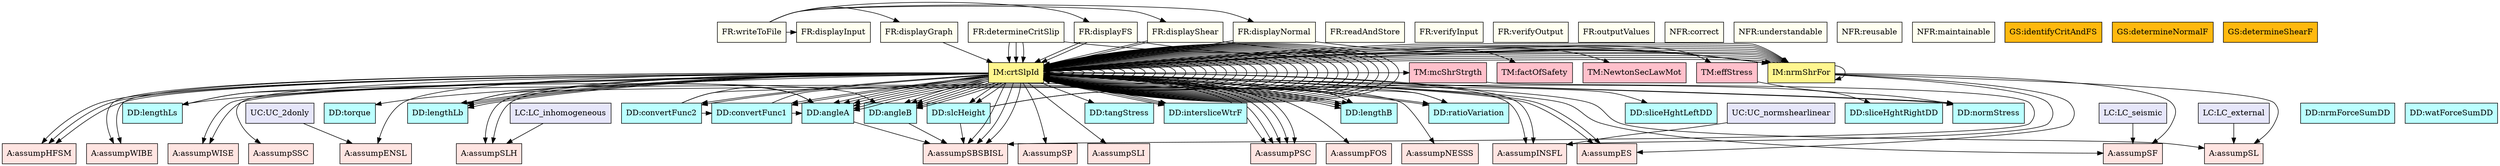 digraph allvsall {
	alpha_i -> assumpSBSBISL;
	beta_i -> assumpSBSBISL;
	l_bi -> alpha_i;
	l_bi -> b_i;
	l_si -> beta_i;
	l_si -> b_i;
	h_i -> assumpSBSBISL;
	h_i -> hR;
	h_i -> hL;
	Phi -> alpha_i;
	Phi -> f_i;
	Psi -> alpha_i;
	Psi -> f_i;
	Psi -> Phi;
	theory:equilibriumCS -> assumpENSL;
	mcShrSrgth -> assumpSBSBISL;
	effectiveStressTM -> sigma;
	theory:normForcEq -> alpha_i;
	theory:normForcEq -> beta_i;
	theory:normForcEq -> theory:equilibriumCS;
	theory:normForcEq -> theory:sliceWght;
	theory:normForcEq -> theory:srfWtrF;
	theory:bsShrFEq -> alpha_i;
	theory:bsShrFEq -> beta_i;
	theory:bsShrFEq -> theory:equilibriumCS;
	theory:bsShrFEq -> theory:sliceWght;
	theory:bsShrFEq -> theory:srfWtrF;
	theory:resShr -> assumpSLH;
	theory:resShr -> assumpSP;
	theory:resShr -> assumpSLI;
	theory:resShr -> assumpPSC;
	theory:resShr -> l_bi;
	theory:resShr -> sigma;
	theory:resShr -> tau;
	theory:resShr -> mcShrSrgth;
	theory:mobShr -> assumpFOS;
	theory:mobShr -> l_bi;
	theory:mobShr -> factOfSafetyTM;
	theory:mobShr -> theory:resShr;
	theory:effNormF -> assumpPSC;
	theory:effNormF -> sigma;
	theory:effNormF -> effectiveStressTM;
	theory:effNormF -> theory:baseWtrF;
	theory:resShearWO -> H_i;
	theory:resShearWO -> alpha_i;
	theory:resShearWO -> beta_i;
	theory:resShearWO -> l_bi;
	theory:resShearWO -> theory:sliceWght;
	theory:resShearWO -> theory:baseWtrF;
	theory:resShearWO -> theory:srfWtrF;
	theory:mobShearWO -> H_i;
	theory:mobShearWO -> alpha_i;
	theory:mobShearWO -> beta_i;
	theory:mobShearWO -> theory:sliceWght;
	theory:mobShearWO -> theory:srfWtrF;
	theory:X_i -> assumpINSFL;
	theory:X_i -> f_i;
	theory:momentEql -> assumpNESSS;
	theory:momentEql -> assumpHFSM;
	theory:momentEql -> alpha_i;
	theory:momentEql -> beta_i;
	theory:momentEql -> b_i;
	theory:momentEql -> h_i;
	theory:momentEql -> torque;
	theory:momentEql -> theory:equilibriumCS;
	theory:momentEql -> theory:weight;
	theory:momentEql -> theory:sliceWght;
	theory:momentEql -> theory:srfWtrF;
	theory:weight -> newtonSL;
	theory:sliceWght -> assumpSLH;
	theory:sliceWght -> assumpPSC;
	theory:sliceWght -> assumpSBSBISL;
	theory:sliceWght -> assumpWIBE;
	theory:sliceWght -> assumpWISE;
	theory:sliceWght -> b_i;
	theory:sliceWght -> theory:weight;
	theory:baseWtrF -> assumpPSC;
	theory:baseWtrF -> assumpSBSBISL;
	theory:baseWtrF -> assumpWIBE;
	theory:baseWtrF -> assumpHFSM;
	theory:baseWtrF -> l_bi;
	theory:baseWtrF -> theory:pressure;
	theory:baseWtrF -> theory:baseWtrF;
	theory:srfWtrF -> assumpPSC;
	theory:srfWtrF -> assumpSBSBISL;
	theory:srfWtrF -> assumpWISE;
	theory:srfWtrF -> assumpHFSM;
	theory:srfWtrF -> l_si;
	theory:srfWtrF -> theory:pressure;
	theory:srfWtrF -> theory:srfWtrF;
	theory:FS -> assumpINSFL;
	theory:FS -> assumpES;
	theory:FS -> assumpSF;
	theory:FS -> assumpSL;
	theory:FS -> Phi;
	theory:FS -> Psi;
	theory:FS -> theory:normForcEq;
	theory:FS -> theory:bsShrFEq;
	theory:FS -> theory:mobShr;
	theory:FS -> theory:resShearWO;
	theory:FS -> theory:mobShearWO;
	theory:FS -> theory:X_i;
	theory:FS -> theory:FS;
	theory:FS -> nrmShrForIM;
	theory:FS -> theory:intsliceFsRC;
	nrmShrForIM -> assumpINSFL;
	nrmShrForIM -> assumpES;
	nrmShrForIM -> assumpSF;
	nrmShrForIM -> assumpSL;
	nrmShrForIM -> theory:X_i;
	nrmShrForIM -> theory:momentEql;
	nrmShrForIM -> theory:FS;
	nrmShrForIM -> nrmShrForIM;
	nrmShrForIM -> theory:nrmShrForNumRC;
	nrmShrForIM -> theory:nrmShrForDenRC;
	nrmShrForIM -> theory:intsliceFsRC;
	theory:nrmShrForNumRC -> H_i;
	theory:nrmShrForNumRC -> alpha_i;
	theory:nrmShrForNumRC -> beta_i;
	theory:nrmShrForNumRC -> b_i;
	theory:nrmShrForNumRC -> h_i;
	theory:nrmShrForNumRC -> theory:srfWtrF;
	theory:nrmShrForNumRC -> nrmShrForIM;
	theory:nrmShrForDenRC -> b_i;
	theory:nrmShrForDenRC -> f_i;
	theory:nrmShrForDenRC -> nrmShrForIM;
	theory:intsliceFsRC -> assumpES;
	theory:intsliceFsRC -> Phi;
	theory:intsliceFsRC -> Psi;
	theory:intsliceFsRC -> theory:resShearWO;
	theory:intsliceFsRC -> theory:mobShearWO;
	theory:intsliceFsRC -> theory:FS;
	theory:intsliceFsRC -> nrmShrForIM;
	theory:intsliceFsRC -> theory:intsliceFsRC;
	theory:crtSlpIdIM -> assumpSSC;
	determineCritSlip -> theory:FS;
	determineCritSlip -> nrmShrForIM;
	determineCritSlip -> theory:intsliceFsRC;
	determineCritSlip -> theory:crtSlpIdIM;
	displayGraph -> theory:crtSlpIdIM;
	displayFS -> theory:FS;
	displayFS -> nrmShrForIM;
	displayFS -> theory:intsliceFsRC;
	displayNormal -> theory:FS;
	displayNormal -> nrmShrForIM;
	displayNormal -> theory:intsliceFsRC;
	displayShear -> theory:FS;
	displayShear -> nrmShrForIM;
	displayShear -> theory:intsliceFsRC;
	writeToFile -> displayInput;
	writeToFile -> displayGraph;
	writeToFile -> displayFS;
	writeToFile -> displayNormal;
	writeToFile -> displayShear;
	LC_inhomogeneous -> assumpSLH;
	LC_seismic -> assumpSF;
	LC_external -> assumpSL;
	UC_normshearlinear -> assumpINSFL;
	UC_2donly -> assumpENSL;


	assumpSSC	[shape=box, color=black, style=filled, fillcolor=mistyrose, label="A:assumpSSC"];
	assumpFOS	[shape=box, color=black, style=filled, fillcolor=mistyrose, label="A:assumpFOS"];
	assumpSLH	[shape=box, color=black, style=filled, fillcolor=mistyrose, label="A:assumpSLH"];
	assumpSP	[shape=box, color=black, style=filled, fillcolor=mistyrose, label="A:assumpSP"];
	assumpSLI	[shape=box, color=black, style=filled, fillcolor=mistyrose, label="A:assumpSLI"];
	assumpINSFL	[shape=box, color=black, style=filled, fillcolor=mistyrose, label="A:assumpINSFL"];
	assumpPSC	[shape=box, color=black, style=filled, fillcolor=mistyrose, label="A:assumpPSC"];
	assumpENSL	[shape=box, color=black, style=filled, fillcolor=mistyrose, label="A:assumpENSL"];
	assumpSBSBISL	[shape=box, color=black, style=filled, fillcolor=mistyrose, label="A:assumpSBSBISL"];
	assumpES	[shape=box, color=black, style=filled, fillcolor=mistyrose, label="A:assumpES"];
	assumpSF	[shape=box, color=black, style=filled, fillcolor=mistyrose, label="A:assumpSF"];
	assumpSL	[shape=box, color=black, style=filled, fillcolor=mistyrose, label="A:assumpSL"];
	assumpWIBE	[shape=box, color=black, style=filled, fillcolor=mistyrose, label="A:assumpWIBE"];
	assumpWISE	[shape=box, color=black, style=filled, fillcolor=mistyrose, label="A:assumpWISE"];
	assumpNESSS	[shape=box, color=black, style=filled, fillcolor=mistyrose, label="A:assumpNESSS"];
	assumpHFSM	[shape=box, color=black, style=filled, fillcolor=mistyrose, label="A:assumpHFSM"];

	subgraph A {
	rank="same"
	{assumpSSC, assumpFOS, assumpSLH, assumpSP, assumpSLI, assumpINSFL, assumpPSC, assumpENSL, assumpSBSBISL, assumpES, assumpSF, assumpSL, assumpWIBE, assumpWISE, assumpNESSS, assumpHFSM}
	}

	H_i	[shape=box, color=black, style=filled, fillcolor=paleturquoise1, label="DD:intersliceWtrF"];
	alpha_i	[shape=box, color=black, style=filled, fillcolor=paleturquoise1, label="DD:angleA"];
	beta_i	[shape=box, color=black, style=filled, fillcolor=paleturquoise1, label="DD:angleB"];
	b_i	[shape=box, color=black, style=filled, fillcolor=paleturquoise1, label="DD:lengthB"];
	l_bi	[shape=box, color=black, style=filled, fillcolor=paleturquoise1, label="DD:lengthLb"];
	l_si	[shape=box, color=black, style=filled, fillcolor=paleturquoise1, label="DD:lengthLs"];
	h_i	[shape=box, color=black, style=filled, fillcolor=paleturquoise1, label="DD:slcHeight"];
	sigma	[shape=box, color=black, style=filled, fillcolor=paleturquoise1, label="DD:normStress"];
	tau	[shape=box, color=black, style=filled, fillcolor=paleturquoise1, label="DD:tangStress"];
	torque	[shape=box, color=black, style=filled, fillcolor=paleturquoise1, label="DD:torque"];
	f_i	[shape=box, color=black, style=filled, fillcolor=paleturquoise1, label="DD:ratioVariation"];
	Phi	[shape=box, color=black, style=filled, fillcolor=paleturquoise1, label="DD:convertFunc1"];
	Psi	[shape=box, color=black, style=filled, fillcolor=paleturquoise1, label="DD:convertFunc2"];
	F_xG	[shape=box, color=black, style=filled, fillcolor=paleturquoise1, label="DD:nrmForceSumDD"];
	F_xH	[shape=box, color=black, style=filled, fillcolor=paleturquoise1, label="DD:watForceSumDD"];
	hR	[shape=box, color=black, style=filled, fillcolor=paleturquoise1, label="DD:sliceHghtRightDD"];
	hL	[shape=box, color=black, style=filled, fillcolor=paleturquoise1, label="DD:sliceHghtLeftDD"];

	subgraph DD {
	rank="same"
	{H_i, alpha_i, beta_i, b_i, l_bi, l_si, h_i, sigma, tau, torque, f_i, Phi, Psi, F_xG, F_xH, hR, hL}
	}

	factOfSafetyTM	[shape=box, color=black, style=filled, fillcolor=pink, label="TM:factOfSafety"];
	theory:equilibriumCS	[shape=box, color=black, style=filled, fillcolor=pink, label="TM:equilibrium"];
	mcShrSrgth	[shape=box, color=black, style=filled, fillcolor=pink, label="TM:mcShrStrgth"];
	effectiveStressTM	[shape=box, color=black, style=filled, fillcolor=pink, label="TM:effStress"];
	newtonSL	[shape=box, color=black, style=filled, fillcolor=pink, label="TM:NewtonSecLawMot"];

	subgraph TM {
	rank="same"
	{factOfSafetyTM, theory:equilibriumCS, mcShrSrgth, effectiveStressTM, newtonSL}
	}

	theory:normForcEq	[shape=box, color=black, style=filled, fillcolor=palegreen, label="GD:normForcEq"];
	theory:bsShrFEq	[shape=box, color=black, style=filled, fillcolor=palegreen, label="GD:bsShrFEq"];
	theory:resShr	[shape=box, color=black, style=filled, fillcolor=palegreen, label="GD:resShr"];
	theory:mobShr	[shape=box, color=black, style=filled, fillcolor=palegreen, label="GD:mobShr"];
	theory:effNormF	[shape=box, color=black, style=filled, fillcolor=palegreen, label="GD:effNormF"];
	theory:resShearWO	[shape=box, color=black, style=filled, fillcolor=palegreen, label="GD:resShearWO"];
	theory:mobShearWO	[shape=box, color=black, style=filled, fillcolor=palegreen, label="GD:mobShearWO"];
	theory:X_i	[shape=box, color=black, style=filled, fillcolor=palegreen, label="GD:normShrR"];
	theory:momentEql	[shape=box, color=black, style=filled, fillcolor=palegreen, label="GD:momentEql"];
	theory:weight	[shape=box, color=black, style=filled, fillcolor=palegreen, label="GD:weight"];
	theory:sliceWght	[shape=box, color=black, style=filled, fillcolor=palegreen, label="GD:sliceWght"];
	theory:pressure	[shape=box, color=black, style=filled, fillcolor=palegreen, label="GD:hsPressure"];
	theory:baseWtrF	[shape=box, color=black, style=filled, fillcolor=palegreen, label="GD:baseWtrF"];
	theory:srfWtrF	[shape=box, color=black, style=filled, fillcolor=palegreen, label="GD:srfWtrF"];

	subgraph GD {
	rank="same"
	{theory:normForcEq, theory:bsShrFEq, theory:resShr, theory:mobShr, theory:effNormF, theory:resShearWO, theory:mobShearWO, theory:X_i, theory:momentEql, theory:weight, theory:sliceWght, theory:pressure, theory:baseWtrF, theory:srfWtrF}
	}

	theory:FS	[shape=box, color=black, style=filled, fillcolor=khaki1, label="IM:fctSfty"];
	nrmShrForIM	[shape=box, color=black, style=filled, fillcolor=khaki1, label="IM:nrmShrFor"];
	theory:nrmShrForNumRC	[shape=box, color=black, style=filled, fillcolor=khaki1, label="IM:nrmShrForNum"];
	theory:nrmShrForDenRC	[shape=box, color=black, style=filled, fillcolor=khaki1, label="IM:nrmShrForDen"];
	theory:intsliceFsRC	[shape=box, color=black, style=filled, fillcolor=khaki1, label="IM:intsliceFs"];
	theory:crtSlpIdIM	[shape=box, color=black, style=filled, fillcolor=khaki1, label="IM:crtSlpId"];

	subgraph IM {
	rank="same"
	{theory:FS, nrmShrForIM, theory:nrmShrForNumRC, theory:nrmShrForDenRC, theory:intsliceFsRC, theory:crtSlpIdIM}
	}

	readAndStore	[shape=box, color=black, style=filled, fillcolor=ivory, label="FR:readAndStore"];
	verifyInput	[shape=box, color=black, style=filled, fillcolor=ivory, label="FR:verifyInput"];
	determineCritSlip	[shape=box, color=black, style=filled, fillcolor=ivory, label="FR:determineCritSlip"];
	verifyOutput	[shape=box, color=black, style=filled, fillcolor=ivory, label="FR:verifyOutput"];
	displayInput	[shape=box, color=black, style=filled, fillcolor=ivory, label="FR:displayInput"];
	displayGraph	[shape=box, color=black, style=filled, fillcolor=ivory, label="FR:displayGraph"];
	displayFS	[shape=box, color=black, style=filled, fillcolor=ivory, label="FR:displayFS"];
	displayNormal	[shape=box, color=black, style=filled, fillcolor=ivory, label="FR:displayNormal"];
	displayShear	[shape=box, color=black, style=filled, fillcolor=ivory, label="FR:displayShear"];
	writeToFile	[shape=box, color=black, style=filled, fillcolor=ivory, label="FR:writeToFile"];
	outputValues	[shape=box, color=black, style=filled, fillcolor=ivory, label="FR:outputValues"];
	correct	[shape=box, color=black, style=filled, fillcolor=ivory, label="NFR:correct"];
	understandable	[shape=box, color=black, style=filled, fillcolor=ivory, label="NFR:understandable"];
	reusable	[shape=box, color=black, style=filled, fillcolor=ivory, label="NFR:reusable"];
	maintainable	[shape=box, color=black, style=filled, fillcolor=ivory, label="NFR:maintainable"];

	subgraph FR {
	rank="same"
	{readAndStore, verifyInput, determineCritSlip, verifyOutput, displayInput, displayGraph, displayFS, displayNormal, displayShear, writeToFile, outputValues, correct, understandable, reusable, maintainable}
	}

	identifyCritAndFS	[shape=box, color=black, style=filled, fillcolor=darkgoldenrod1, label="GS:identifyCritAndFS"];
	determineNormalF	[shape=box, color=black, style=filled, fillcolor=darkgoldenrod1, label="GS:determineNormalF"];
	determineShearF	[shape=box, color=black, style=filled, fillcolor=darkgoldenrod1, label="GS:determineShearF"];

	subgraph GS {
	rank="same"
	{identifyCritAndFS, determineNormalF, determineShearF}
	}

	LC_inhomogeneous	[shape=box, color=black, style=filled, fillcolor=lavender, label="LC:LC_inhomogeneous"];
	LC_seismic	[shape=box, color=black, style=filled, fillcolor=lavender, label="LC:LC_seismic"];
	LC_external	[shape=box, color=black, style=filled, fillcolor=lavender, label="LC:LC_external"];
	UC_normshearlinear	[shape=box, color=black, style=filled, fillcolor=lavender, label="UC:UC_normshearlinear"];
	UC_2donly	[shape=box, color=black, style=filled, fillcolor=lavender, label="UC:UC_2donly"];

	subgraph LC {
	rank="same"
	{LC_inhomogeneous, LC_seismic, LC_external, UC_normshearlinear, UC_2donly}
	}

}
